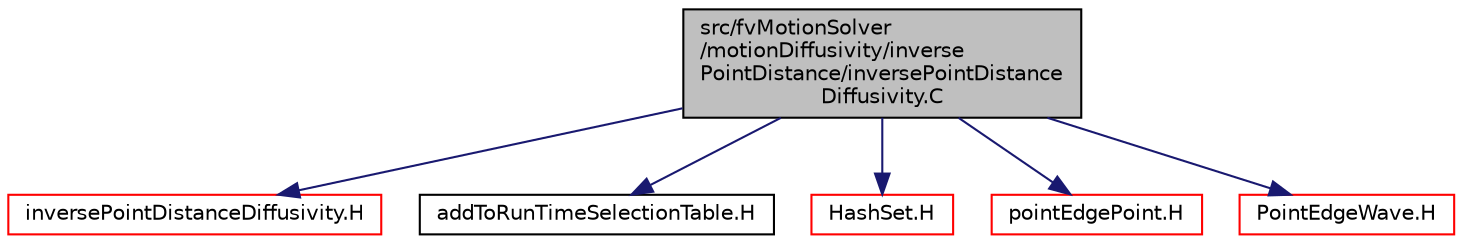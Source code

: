 digraph "src/fvMotionSolver/motionDiffusivity/inversePointDistance/inversePointDistanceDiffusivity.C"
{
  bgcolor="transparent";
  edge [fontname="Helvetica",fontsize="10",labelfontname="Helvetica",labelfontsize="10"];
  node [fontname="Helvetica",fontsize="10",shape=record];
  Node1 [label="src/fvMotionSolver\l/motionDiffusivity/inverse\lPointDistance/inversePointDistance\lDiffusivity.C",height=0.2,width=0.4,color="black", fillcolor="grey75", style="filled", fontcolor="black"];
  Node1 -> Node2 [color="midnightblue",fontsize="10",style="solid",fontname="Helvetica"];
  Node2 [label="inversePointDistanceDiffusivity.H",height=0.2,width=0.4,color="red",URL="$a06232.html"];
  Node1 -> Node3 [color="midnightblue",fontsize="10",style="solid",fontname="Helvetica"];
  Node3 [label="addToRunTimeSelectionTable.H",height=0.2,width=0.4,color="black",URL="$a07867.html",tooltip="Macros for easy insertion into run-time selection tables. "];
  Node1 -> Node4 [color="midnightblue",fontsize="10",style="solid",fontname="Helvetica"];
  Node4 [label="HashSet.H",height=0.2,width=0.4,color="red",URL="$a07602.html"];
  Node1 -> Node5 [color="midnightblue",fontsize="10",style="solid",fontname="Helvetica"];
  Node5 [label="pointEdgePoint.H",height=0.2,width=0.4,color="red",URL="$a07183.html"];
  Node1 -> Node6 [color="midnightblue",fontsize="10",style="solid",fontname="Helvetica"];
  Node6 [label="PointEdgeWave.H",height=0.2,width=0.4,color="red",URL="$a07186.html"];
}
